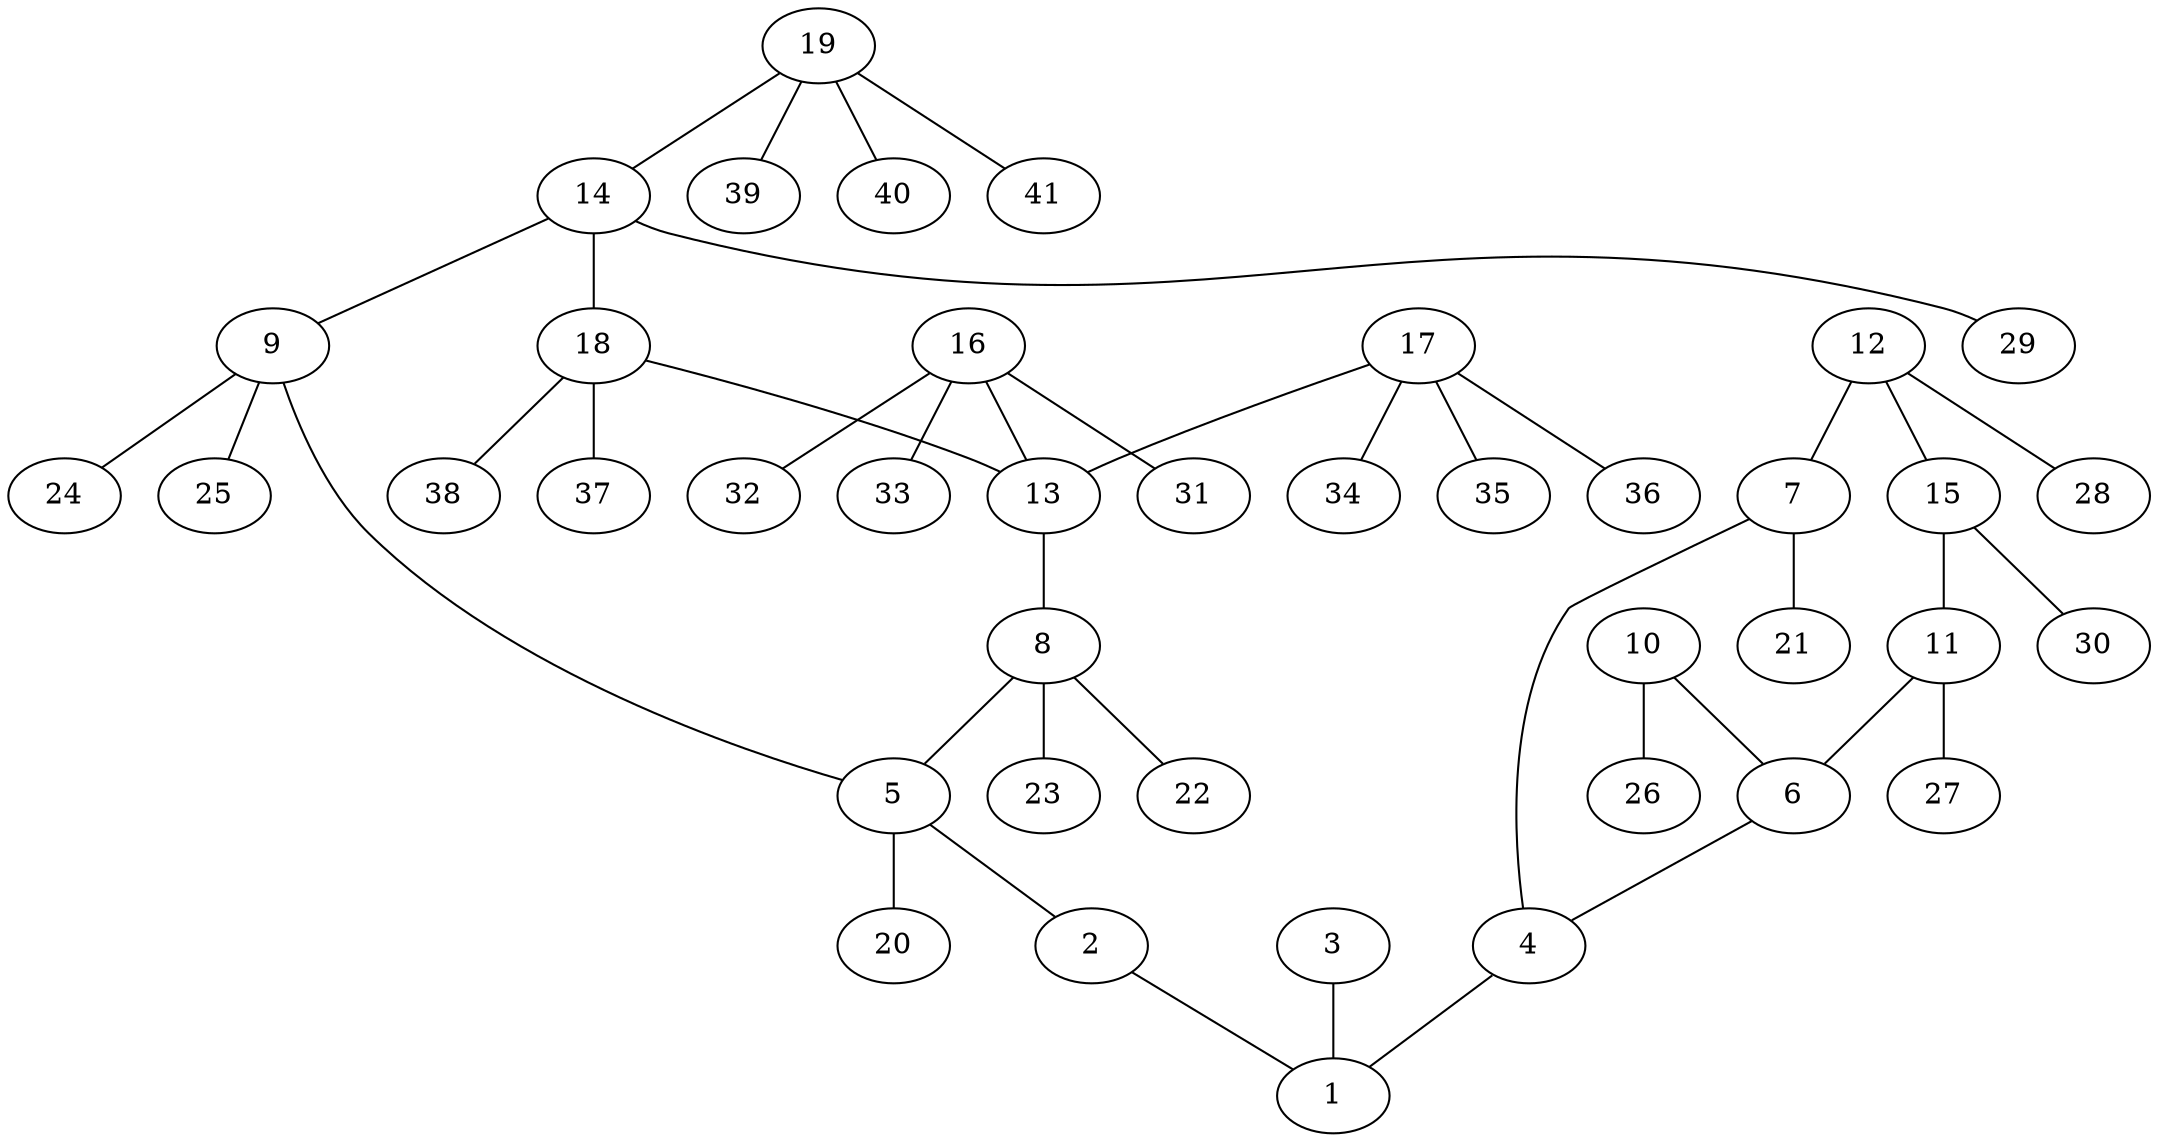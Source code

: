 graph molecule_202 {
	1	 [chem=C];
	2	 [chem=O];
	2 -- 1	 [valence=1];
	3	 [chem=O];
	3 -- 1	 [valence=2];
	4	 [chem=C];
	4 -- 1	 [valence=1];
	5	 [chem=C];
	5 -- 2	 [valence=1];
	20	 [chem=H];
	5 -- 20	 [valence=1];
	6	 [chem=C];
	6 -- 4	 [valence=2];
	7	 [chem=C];
	7 -- 4	 [valence=1];
	21	 [chem=H];
	7 -- 21	 [valence=1];
	8	 [chem=C];
	8 -- 5	 [valence=1];
	22	 [chem=H];
	8 -- 22	 [valence=1];
	23	 [chem=H];
	8 -- 23	 [valence=1];
	9	 [chem=C];
	9 -- 5	 [valence=1];
	24	 [chem=H];
	9 -- 24	 [valence=1];
	25	 [chem=H];
	9 -- 25	 [valence=1];
	10	 [chem=O];
	10 -- 6	 [valence=1];
	26	 [chem=H];
	10 -- 26	 [valence=1];
	11	 [chem=C];
	11 -- 6	 [valence=1];
	27	 [chem=H];
	11 -- 27	 [valence=1];
	12	 [chem=C];
	12 -- 7	 [valence=2];
	15	 [chem=C];
	12 -- 15	 [valence=1];
	28	 [chem=H];
	12 -- 28	 [valence=1];
	13	 [chem=C];
	13 -- 8	 [valence=1];
	14	 [chem=C];
	14 -- 9	 [valence=1];
	18	 [chem=C];
	14 -- 18	 [valence=1];
	29	 [chem=H];
	14 -- 29	 [valence=1];
	15 -- 11	 [valence=2];
	30	 [chem=H];
	15 -- 30	 [valence=1];
	16	 [chem=C];
	16 -- 13	 [valence=1];
	31	 [chem=H];
	16 -- 31	 [valence=1];
	32	 [chem=H];
	16 -- 32	 [valence=1];
	33	 [chem=H];
	16 -- 33	 [valence=1];
	17	 [chem=C];
	17 -- 13	 [valence=1];
	34	 [chem=H];
	17 -- 34	 [valence=1];
	35	 [chem=H];
	17 -- 35	 [valence=1];
	36	 [chem=H];
	17 -- 36	 [valence=1];
	18 -- 13	 [valence=1];
	37	 [chem=H];
	18 -- 37	 [valence=1];
	38	 [chem=H];
	18 -- 38	 [valence=1];
	19	 [chem=C];
	19 -- 14	 [valence=1];
	39	 [chem=H];
	19 -- 39	 [valence=1];
	40	 [chem=H];
	19 -- 40	 [valence=1];
	41	 [chem=H];
	19 -- 41	 [valence=1];
}
